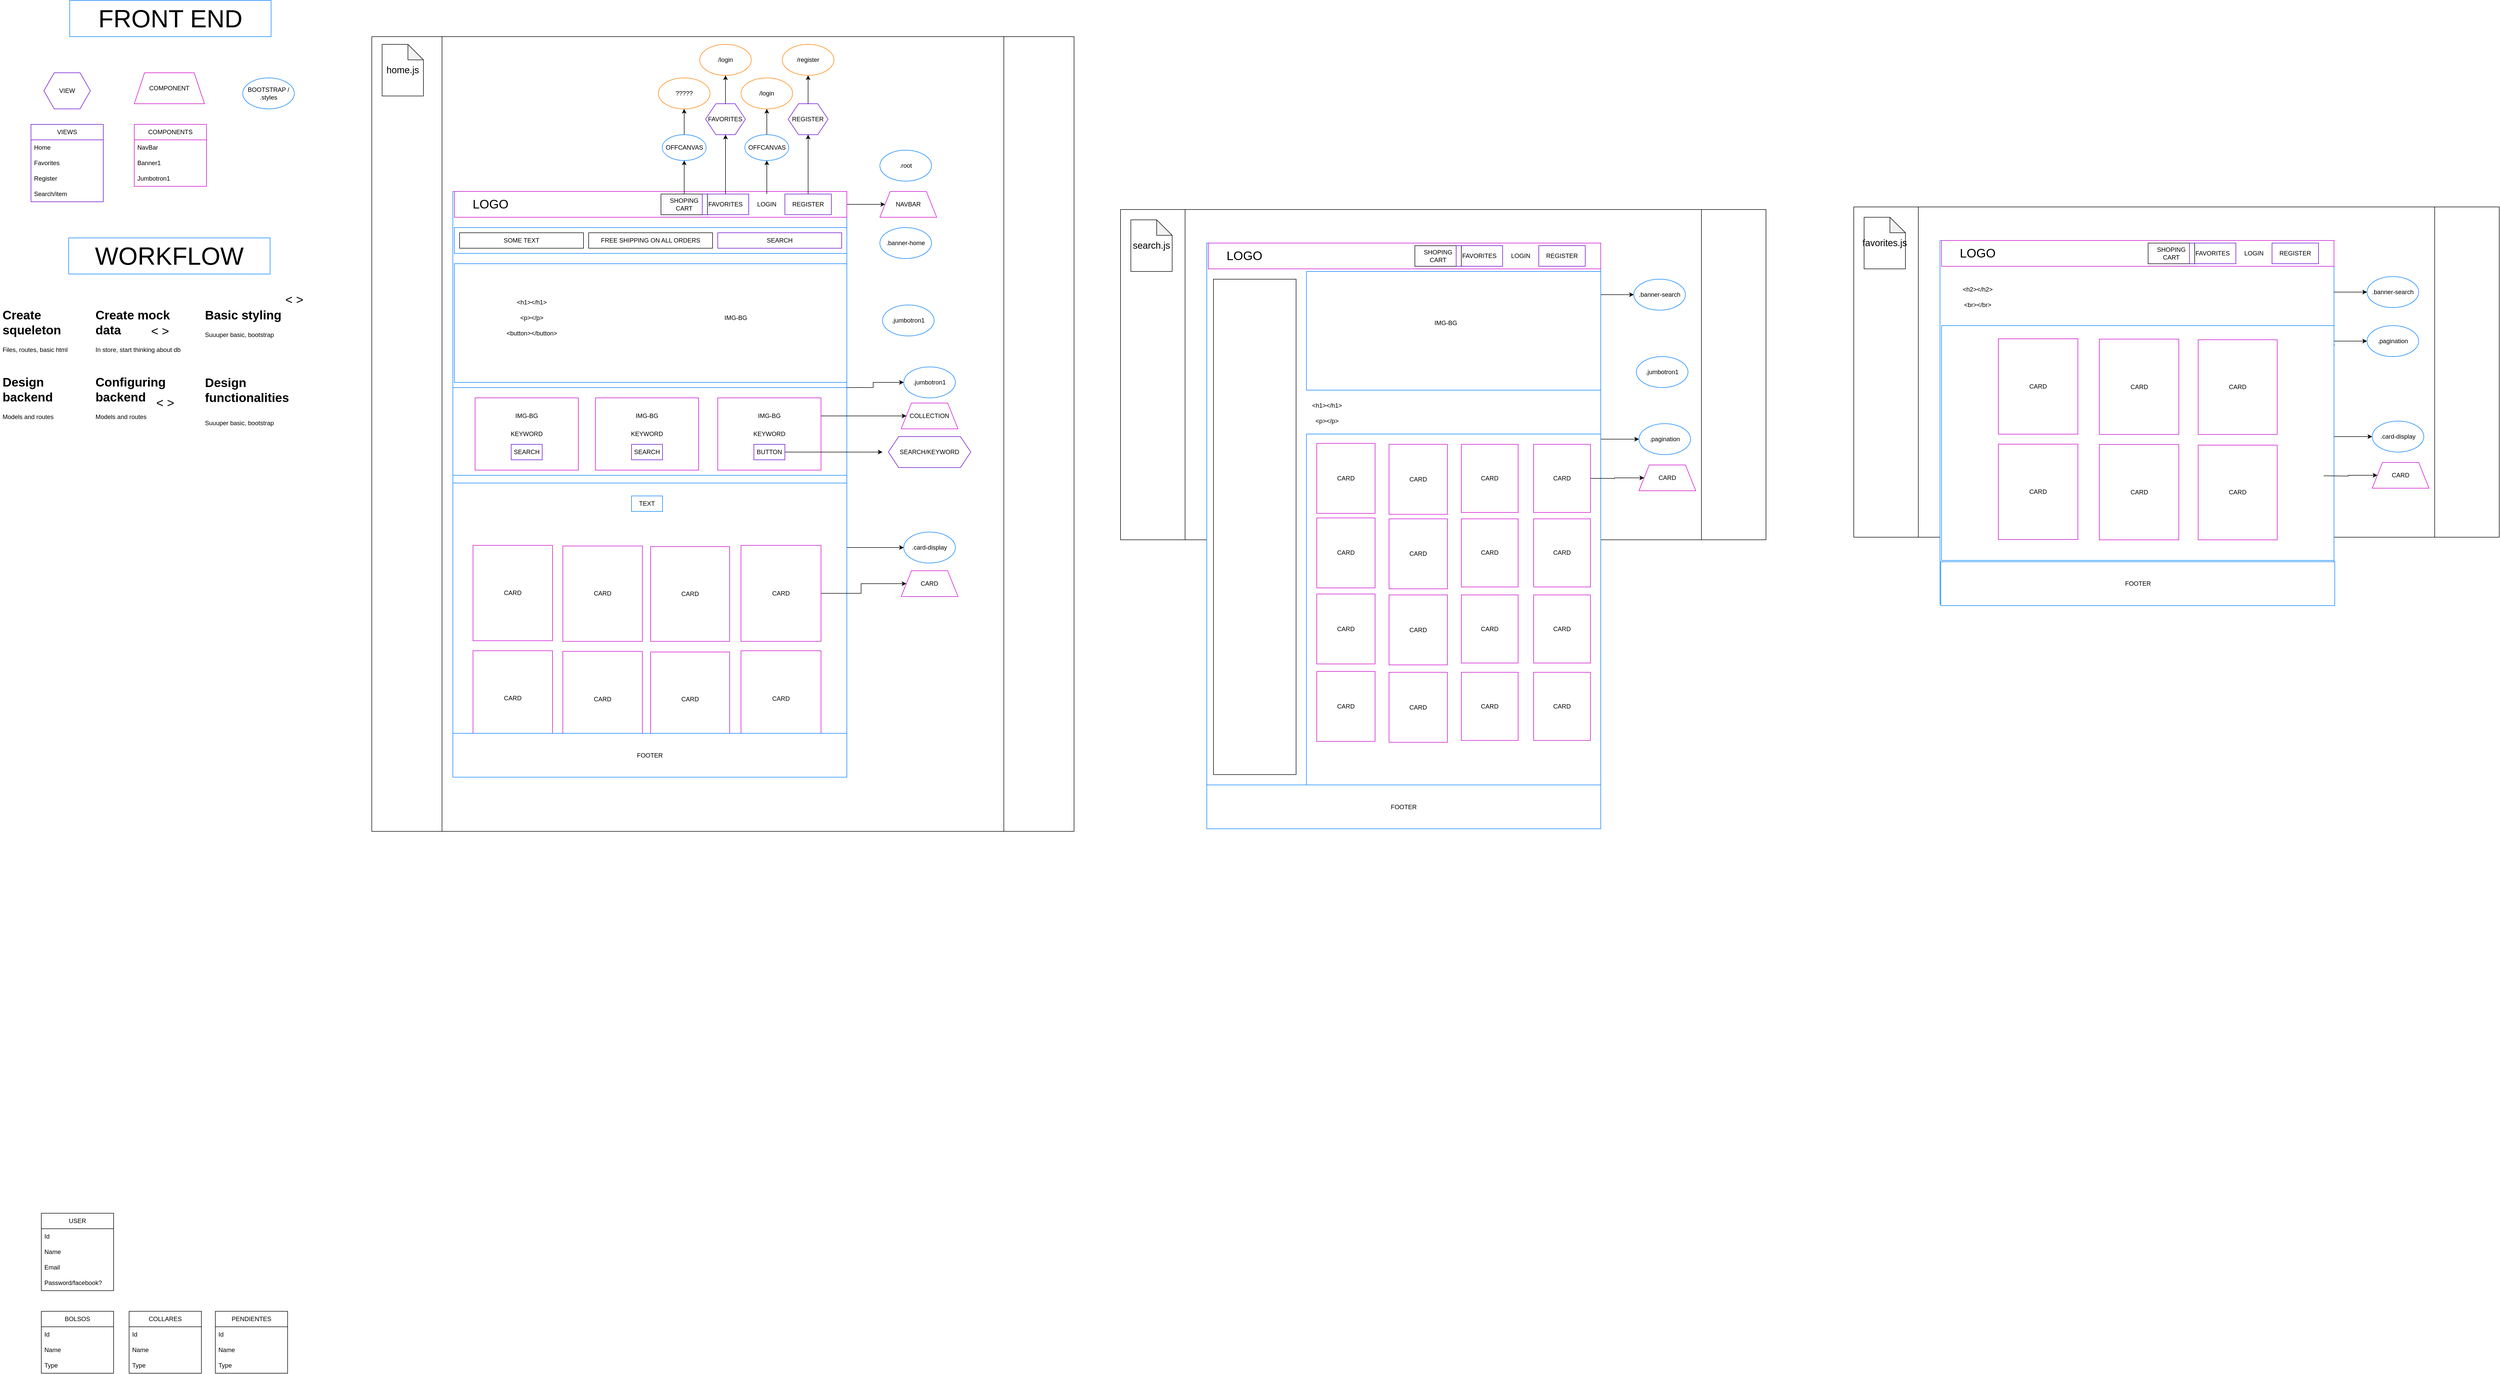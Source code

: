 <mxfile version="21.2.8" type="github">
  <diagram name="Page-1" id="-b-mgLnNyKhTVOmsAnaT">
    <mxGraphModel dx="3479" dy="2538" grid="1" gridSize="10" guides="1" tooltips="1" connect="1" arrows="1" fold="1" page="1" pageScale="1" pageWidth="826" pageHeight="1169" math="0" shadow="0">
      <root>
        <mxCell id="0" />
        <mxCell id="1" parent="0" />
        <mxCell id="RiAGdgWCF8noxPz8Tucr-8" value="HOME" style="shape=process;whiteSpace=wrap;html=1;backgroundOutline=1;" parent="1" vertex="1">
          <mxGeometry x="-50" y="-1050" width="1360" height="1540" as="geometry" />
        </mxCell>
        <mxCell id="RiAGdgWCF8noxPz8Tucr-179" value="" style="rounded=0;whiteSpace=wrap;html=1;strokeColor=#007FFF;" parent="1" vertex="1">
          <mxGeometry x="107" y="-750" width="763" height="1130" as="geometry" />
        </mxCell>
        <mxCell id="RiAGdgWCF8noxPz8Tucr-174" style="edgeStyle=orthogonalEdgeStyle;rounded=0;orthogonalLoop=1;jettySize=auto;html=1;entryX=0;entryY=0.5;entryDx=0;entryDy=0;" parent="1" source="RiAGdgWCF8noxPz8Tucr-168" target="RiAGdgWCF8noxPz8Tucr-169" edge="1">
          <mxGeometry relative="1" as="geometry">
            <Array as="points">
              <mxPoint x="921" y="-370" />
              <mxPoint x="921" y="-380" />
            </Array>
          </mxGeometry>
        </mxCell>
        <mxCell id="RiAGdgWCF8noxPz8Tucr-168" value="" style="rounded=0;whiteSpace=wrap;html=1;strokeColor=#007FFF;" parent="1" vertex="1">
          <mxGeometry x="107" y="-370" width="763" height="170" as="geometry" />
        </mxCell>
        <mxCell id="RiAGdgWCF8noxPz8Tucr-183" style="edgeStyle=orthogonalEdgeStyle;rounded=0;orthogonalLoop=1;jettySize=auto;html=1;entryX=0;entryY=0.5;entryDx=0;entryDy=0;" parent="1" source="RiAGdgWCF8noxPz8Tucr-100" target="RiAGdgWCF8noxPz8Tucr-175" edge="1">
          <mxGeometry relative="1" as="geometry">
            <Array as="points">
              <mxPoint x="900" y="-60" />
              <mxPoint x="900" y="-60" />
            </Array>
          </mxGeometry>
        </mxCell>
        <mxCell id="RiAGdgWCF8noxPz8Tucr-100" value="" style="rounded=0;whiteSpace=wrap;html=1;strokeColor=#007FFF;" parent="1" vertex="1">
          <mxGeometry x="107" y="-185" width="763" height="485" as="geometry" />
        </mxCell>
        <mxCell id="RiAGdgWCF8noxPz8Tucr-9" value="BOLSOS" style="swimlane;fontStyle=0;childLayout=stackLayout;horizontal=1;startSize=30;horizontalStack=0;resizeParent=1;resizeParentMax=0;resizeLast=0;collapsible=1;marginBottom=0;whiteSpace=wrap;html=1;" parent="1" vertex="1">
          <mxGeometry x="-690" y="1420" width="140" height="120" as="geometry" />
        </mxCell>
        <mxCell id="RiAGdgWCF8noxPz8Tucr-10" value="Id" style="text;strokeColor=none;fillColor=none;align=left;verticalAlign=middle;spacingLeft=4;spacingRight=4;overflow=hidden;points=[[0,0.5],[1,0.5]];portConstraint=eastwest;rotatable=0;whiteSpace=wrap;html=1;" parent="RiAGdgWCF8noxPz8Tucr-9" vertex="1">
          <mxGeometry y="30" width="140" height="30" as="geometry" />
        </mxCell>
        <mxCell id="RiAGdgWCF8noxPz8Tucr-11" value="Name" style="text;strokeColor=none;fillColor=none;align=left;verticalAlign=middle;spacingLeft=4;spacingRight=4;overflow=hidden;points=[[0,0.5],[1,0.5]];portConstraint=eastwest;rotatable=0;whiteSpace=wrap;html=1;" parent="RiAGdgWCF8noxPz8Tucr-9" vertex="1">
          <mxGeometry y="60" width="140" height="30" as="geometry" />
        </mxCell>
        <mxCell id="RiAGdgWCF8noxPz8Tucr-12" value="Type" style="text;strokeColor=none;fillColor=none;align=left;verticalAlign=middle;spacingLeft=4;spacingRight=4;overflow=hidden;points=[[0,0.5],[1,0.5]];portConstraint=eastwest;rotatable=0;whiteSpace=wrap;html=1;" parent="RiAGdgWCF8noxPz8Tucr-9" vertex="1">
          <mxGeometry y="90" width="140" height="30" as="geometry" />
        </mxCell>
        <mxCell id="RiAGdgWCF8noxPz8Tucr-13" value="COLLARES" style="swimlane;fontStyle=0;childLayout=stackLayout;horizontal=1;startSize=30;horizontalStack=0;resizeParent=1;resizeParentMax=0;resizeLast=0;collapsible=1;marginBottom=0;whiteSpace=wrap;html=1;" parent="1" vertex="1">
          <mxGeometry x="-520" y="1420" width="140" height="120" as="geometry" />
        </mxCell>
        <mxCell id="RiAGdgWCF8noxPz8Tucr-14" value="Id" style="text;strokeColor=none;fillColor=none;align=left;verticalAlign=middle;spacingLeft=4;spacingRight=4;overflow=hidden;points=[[0,0.5],[1,0.5]];portConstraint=eastwest;rotatable=0;whiteSpace=wrap;html=1;" parent="RiAGdgWCF8noxPz8Tucr-13" vertex="1">
          <mxGeometry y="30" width="140" height="30" as="geometry" />
        </mxCell>
        <mxCell id="RiAGdgWCF8noxPz8Tucr-15" value="Name" style="text;strokeColor=none;fillColor=none;align=left;verticalAlign=middle;spacingLeft=4;spacingRight=4;overflow=hidden;points=[[0,0.5],[1,0.5]];portConstraint=eastwest;rotatable=0;whiteSpace=wrap;html=1;" parent="RiAGdgWCF8noxPz8Tucr-13" vertex="1">
          <mxGeometry y="60" width="140" height="30" as="geometry" />
        </mxCell>
        <mxCell id="RiAGdgWCF8noxPz8Tucr-16" value="Type" style="text;strokeColor=none;fillColor=none;align=left;verticalAlign=middle;spacingLeft=4;spacingRight=4;overflow=hidden;points=[[0,0.5],[1,0.5]];portConstraint=eastwest;rotatable=0;whiteSpace=wrap;html=1;" parent="RiAGdgWCF8noxPz8Tucr-13" vertex="1">
          <mxGeometry y="90" width="140" height="30" as="geometry" />
        </mxCell>
        <mxCell id="RiAGdgWCF8noxPz8Tucr-17" value="PENDIENTES" style="swimlane;fontStyle=0;childLayout=stackLayout;horizontal=1;startSize=30;horizontalStack=0;resizeParent=1;resizeParentMax=0;resizeLast=0;collapsible=1;marginBottom=0;whiteSpace=wrap;html=1;" parent="1" vertex="1">
          <mxGeometry x="-353" y="1420" width="140" height="120" as="geometry" />
        </mxCell>
        <mxCell id="RiAGdgWCF8noxPz8Tucr-18" value="Id" style="text;strokeColor=none;fillColor=none;align=left;verticalAlign=middle;spacingLeft=4;spacingRight=4;overflow=hidden;points=[[0,0.5],[1,0.5]];portConstraint=eastwest;rotatable=0;whiteSpace=wrap;html=1;" parent="RiAGdgWCF8noxPz8Tucr-17" vertex="1">
          <mxGeometry y="30" width="140" height="30" as="geometry" />
        </mxCell>
        <mxCell id="RiAGdgWCF8noxPz8Tucr-19" value="Name" style="text;strokeColor=none;fillColor=none;align=left;verticalAlign=middle;spacingLeft=4;spacingRight=4;overflow=hidden;points=[[0,0.5],[1,0.5]];portConstraint=eastwest;rotatable=0;whiteSpace=wrap;html=1;" parent="RiAGdgWCF8noxPz8Tucr-17" vertex="1">
          <mxGeometry y="60" width="140" height="30" as="geometry" />
        </mxCell>
        <mxCell id="RiAGdgWCF8noxPz8Tucr-20" value="Type" style="text;strokeColor=none;fillColor=none;align=left;verticalAlign=middle;spacingLeft=4;spacingRight=4;overflow=hidden;points=[[0,0.5],[1,0.5]];portConstraint=eastwest;rotatable=0;whiteSpace=wrap;html=1;" parent="RiAGdgWCF8noxPz8Tucr-17" vertex="1">
          <mxGeometry y="90" width="140" height="30" as="geometry" />
        </mxCell>
        <mxCell id="RiAGdgWCF8noxPz8Tucr-21" value="USER" style="swimlane;fontStyle=0;childLayout=stackLayout;horizontal=1;startSize=30;horizontalStack=0;resizeParent=1;resizeParentMax=0;resizeLast=0;collapsible=1;marginBottom=0;whiteSpace=wrap;html=1;" parent="1" vertex="1">
          <mxGeometry x="-690" y="1230" width="140" height="150" as="geometry" />
        </mxCell>
        <mxCell id="RiAGdgWCF8noxPz8Tucr-22" value="Id" style="text;strokeColor=none;fillColor=none;align=left;verticalAlign=middle;spacingLeft=4;spacingRight=4;overflow=hidden;points=[[0,0.5],[1,0.5]];portConstraint=eastwest;rotatable=0;whiteSpace=wrap;html=1;" parent="RiAGdgWCF8noxPz8Tucr-21" vertex="1">
          <mxGeometry y="30" width="140" height="30" as="geometry" />
        </mxCell>
        <mxCell id="RiAGdgWCF8noxPz8Tucr-23" value="Name" style="text;strokeColor=none;fillColor=none;align=left;verticalAlign=middle;spacingLeft=4;spacingRight=4;overflow=hidden;points=[[0,0.5],[1,0.5]];portConstraint=eastwest;rotatable=0;whiteSpace=wrap;html=1;" parent="RiAGdgWCF8noxPz8Tucr-21" vertex="1">
          <mxGeometry y="60" width="140" height="30" as="geometry" />
        </mxCell>
        <mxCell id="RiAGdgWCF8noxPz8Tucr-24" value="Email" style="text;strokeColor=none;fillColor=none;align=left;verticalAlign=middle;spacingLeft=4;spacingRight=4;overflow=hidden;points=[[0,0.5],[1,0.5]];portConstraint=eastwest;rotatable=0;whiteSpace=wrap;html=1;" parent="RiAGdgWCF8noxPz8Tucr-21" vertex="1">
          <mxGeometry y="90" width="140" height="30" as="geometry" />
        </mxCell>
        <mxCell id="RiAGdgWCF8noxPz8Tucr-25" value="Password/facebook?" style="text;strokeColor=none;fillColor=none;align=left;verticalAlign=middle;spacingLeft=4;spacingRight=4;overflow=hidden;points=[[0,0.5],[1,0.5]];portConstraint=eastwest;rotatable=0;whiteSpace=wrap;html=1;" parent="RiAGdgWCF8noxPz8Tucr-21" vertex="1">
          <mxGeometry y="120" width="140" height="30" as="geometry" />
        </mxCell>
        <mxCell id="RiAGdgWCF8noxPz8Tucr-38" value="CARD" style="rounded=0;whiteSpace=wrap;html=1;strokeColor=#CC00CC;" parent="1" vertex="1">
          <mxGeometry x="320" y="-63" width="154" height="184.8" as="geometry" />
        </mxCell>
        <mxCell id="RiAGdgWCF8noxPz8Tucr-144" style="edgeStyle=orthogonalEdgeStyle;rounded=0;orthogonalLoop=1;jettySize=auto;html=1;entryX=0;entryY=0.5;entryDx=0;entryDy=0;" parent="1" source="RiAGdgWCF8noxPz8Tucr-43" target="RiAGdgWCF8noxPz8Tucr-127" edge="1">
          <mxGeometry relative="1" as="geometry" />
        </mxCell>
        <mxCell id="RiAGdgWCF8noxPz8Tucr-43" value="" style="rounded=0;whiteSpace=wrap;html=1;strokeColor=#CC00CC;" parent="1" vertex="1">
          <mxGeometry x="110" y="-750" width="760" height="50" as="geometry" />
        </mxCell>
        <mxCell id="RiAGdgWCF8noxPz8Tucr-44" value="&lt;font style=&quot;font-size: 24px;&quot;&gt;LOGO&lt;/font&gt;" style="text;html=1;strokeColor=none;fillColor=none;align=center;verticalAlign=middle;whiteSpace=wrap;rounded=0;" parent="1" vertex="1">
          <mxGeometry x="120" y="-750" width="120" height="50" as="geometry" />
        </mxCell>
        <mxCell id="RiAGdgWCF8noxPz8Tucr-53" style="edgeStyle=orthogonalEdgeStyle;rounded=0;orthogonalLoop=1;jettySize=auto;html=1;entryX=0.5;entryY=1;entryDx=0;entryDy=0;" parent="1" source="RiAGdgWCF8noxPz8Tucr-45" target="RiAGdgWCF8noxPz8Tucr-56" edge="1">
          <mxGeometry relative="1" as="geometry">
            <mxPoint x="555" y="-660" as="targetPoint" />
          </mxGeometry>
        </mxCell>
        <mxCell id="RiAGdgWCF8noxPz8Tucr-45" value="SHOPING CART" style="text;html=1;strokeColor=#19011D;fillColor=none;align=center;verticalAlign=middle;whiteSpace=wrap;rounded=0;shadow=1;" parent="1" vertex="1">
          <mxGeometry x="510" y="-745" width="90" height="40" as="geometry" />
        </mxCell>
        <mxCell id="RiAGdgWCF8noxPz8Tucr-165" style="edgeStyle=orthogonalEdgeStyle;rounded=0;orthogonalLoop=1;jettySize=auto;html=1;entryX=0.5;entryY=1;entryDx=0;entryDy=0;" parent="1" source="RiAGdgWCF8noxPz8Tucr-46" target="RiAGdgWCF8noxPz8Tucr-164" edge="1">
          <mxGeometry relative="1" as="geometry" />
        </mxCell>
        <mxCell id="RiAGdgWCF8noxPz8Tucr-46" value="FAVORITES" style="text;html=1;strokeColor=#6600CC;fillColor=none;align=center;verticalAlign=middle;whiteSpace=wrap;rounded=0;" parent="1" vertex="1">
          <mxGeometry x="590" y="-745" width="90" height="40" as="geometry" />
        </mxCell>
        <mxCell id="RiAGdgWCF8noxPz8Tucr-104" style="edgeStyle=orthogonalEdgeStyle;rounded=0;orthogonalLoop=1;jettySize=auto;html=1;entryX=0.5;entryY=1;entryDx=0;entryDy=0;" parent="1" source="RiAGdgWCF8noxPz8Tucr-47" target="RiAGdgWCF8noxPz8Tucr-74" edge="1">
          <mxGeometry relative="1" as="geometry" />
        </mxCell>
        <mxCell id="RiAGdgWCF8noxPz8Tucr-47" value="LOGIN" style="text;html=1;strokeColor=none;fillColor=none;align=center;verticalAlign=middle;whiteSpace=wrap;rounded=0;" parent="1" vertex="1">
          <mxGeometry x="670" y="-745" width="90" height="40" as="geometry" />
        </mxCell>
        <mxCell id="RiAGdgWCF8noxPz8Tucr-105" style="edgeStyle=orthogonalEdgeStyle;rounded=0;orthogonalLoop=1;jettySize=auto;html=1;entryX=0.5;entryY=1;entryDx=0;entryDy=0;" parent="1" source="RiAGdgWCF8noxPz8Tucr-48" edge="1">
          <mxGeometry relative="1" as="geometry">
            <mxPoint x="795" y="-860" as="targetPoint" />
          </mxGeometry>
        </mxCell>
        <mxCell id="RiAGdgWCF8noxPz8Tucr-48" value="REGISTER" style="text;html=1;strokeColor=#6600CC;fillColor=none;align=center;verticalAlign=middle;whiteSpace=wrap;rounded=0;" parent="1" vertex="1">
          <mxGeometry x="750" y="-745" width="90" height="40" as="geometry" />
        </mxCell>
        <mxCell id="RiAGdgWCF8noxPz8Tucr-49" value="" style="rounded=0;whiteSpace=wrap;html=1;strokeColor=#007FFF;" parent="1" vertex="1">
          <mxGeometry x="110" y="-680" width="760" height="50" as="geometry" />
        </mxCell>
        <mxCell id="RiAGdgWCF8noxPz8Tucr-50" value="SOME TEXT" style="rounded=0;whiteSpace=wrap;html=1;" parent="1" vertex="1">
          <mxGeometry x="120" y="-670" width="240" height="30" as="geometry" />
        </mxCell>
        <mxCell id="RiAGdgWCF8noxPz8Tucr-51" value="FREE SHIPPING ON ALL ORDERS" style="rounded=0;whiteSpace=wrap;html=1;" parent="1" vertex="1">
          <mxGeometry x="370" y="-670" width="240" height="30" as="geometry" />
        </mxCell>
        <mxCell id="RiAGdgWCF8noxPz8Tucr-52" value="SEARCH" style="rounded=0;whiteSpace=wrap;html=1;strokeColor=#6600CC;" parent="1" vertex="1">
          <mxGeometry x="620" y="-670" width="240" height="30" as="geometry" />
        </mxCell>
        <mxCell id="RiAGdgWCF8noxPz8Tucr-153" style="edgeStyle=orthogonalEdgeStyle;rounded=0;orthogonalLoop=1;jettySize=auto;html=1;entryX=0.5;entryY=1;entryDx=0;entryDy=0;" parent="1" source="RiAGdgWCF8noxPz8Tucr-56" target="RiAGdgWCF8noxPz8Tucr-152" edge="1">
          <mxGeometry relative="1" as="geometry" />
        </mxCell>
        <mxCell id="RiAGdgWCF8noxPz8Tucr-56" value="OFFCANVAS" style="ellipse;whiteSpace=wrap;html=1;strokeColor=#007FFF;" parent="1" vertex="1">
          <mxGeometry x="512.5" y="-860" width="85" height="50" as="geometry" />
        </mxCell>
        <mxCell id="RiAGdgWCF8noxPz8Tucr-60" value="&lt;font style=&quot;font-size: 48px;&quot;&gt;FRONT END&lt;/font&gt;" style="text;html=1;strokeColor=#007FFF;fillColor=none;align=center;verticalAlign=middle;whiteSpace=wrap;rounded=0;" parent="1" vertex="1">
          <mxGeometry x="-635" y="-1120" width="390" height="70" as="geometry" />
        </mxCell>
        <mxCell id="RiAGdgWCF8noxPz8Tucr-63" value="VIEWS" style="swimlane;fontStyle=0;childLayout=stackLayout;horizontal=1;startSize=30;horizontalStack=0;resizeParent=1;resizeParentMax=0;resizeLast=0;collapsible=1;marginBottom=0;whiteSpace=wrap;html=1;strokeColor=#6600CC;" parent="1" vertex="1">
          <mxGeometry x="-710" y="-880" width="140" height="150" as="geometry" />
        </mxCell>
        <mxCell id="RiAGdgWCF8noxPz8Tucr-64" value="Home" style="text;strokeColor=none;fillColor=none;align=left;verticalAlign=middle;spacingLeft=4;spacingRight=4;overflow=hidden;points=[[0,0.5],[1,0.5]];portConstraint=eastwest;rotatable=0;whiteSpace=wrap;html=1;" parent="RiAGdgWCF8noxPz8Tucr-63" vertex="1">
          <mxGeometry y="30" width="140" height="30" as="geometry" />
        </mxCell>
        <mxCell id="RiAGdgWCF8noxPz8Tucr-65" value="Favorites" style="text;strokeColor=none;fillColor=none;align=left;verticalAlign=middle;spacingLeft=4;spacingRight=4;overflow=hidden;points=[[0,0.5],[1,0.5]];portConstraint=eastwest;rotatable=0;whiteSpace=wrap;html=1;" parent="RiAGdgWCF8noxPz8Tucr-63" vertex="1">
          <mxGeometry y="60" width="140" height="30" as="geometry" />
        </mxCell>
        <mxCell id="RiAGdgWCF8noxPz8Tucr-93" value="Register" style="text;strokeColor=none;fillColor=none;align=left;verticalAlign=middle;spacingLeft=4;spacingRight=4;overflow=hidden;points=[[0,0.5],[1,0.5]];portConstraint=eastwest;rotatable=0;whiteSpace=wrap;html=1;" parent="RiAGdgWCF8noxPz8Tucr-63" vertex="1">
          <mxGeometry y="90" width="140" height="30" as="geometry" />
        </mxCell>
        <mxCell id="RiAGdgWCF8noxPz8Tucr-66" value="Search/item" style="text;strokeColor=none;fillColor=none;align=left;verticalAlign=middle;spacingLeft=4;spacingRight=4;overflow=hidden;points=[[0,0.5],[1,0.5]];portConstraint=eastwest;rotatable=0;whiteSpace=wrap;html=1;" parent="RiAGdgWCF8noxPz8Tucr-63" vertex="1">
          <mxGeometry y="120" width="140" height="30" as="geometry" />
        </mxCell>
        <mxCell id="RiAGdgWCF8noxPz8Tucr-67" value="COMPONENTS" style="swimlane;fontStyle=0;childLayout=stackLayout;horizontal=1;startSize=30;horizontalStack=0;resizeParent=1;resizeParentMax=0;resizeLast=0;collapsible=1;marginBottom=0;whiteSpace=wrap;html=1;strokeColor=#CC00CC;" parent="1" vertex="1">
          <mxGeometry x="-510" y="-880" width="140" height="120" as="geometry" />
        </mxCell>
        <mxCell id="RiAGdgWCF8noxPz8Tucr-68" value="NavBar" style="text;strokeColor=none;fillColor=none;align=left;verticalAlign=middle;spacingLeft=4;spacingRight=4;overflow=hidden;points=[[0,0.5],[1,0.5]];portConstraint=eastwest;rotatable=0;whiteSpace=wrap;html=1;" parent="RiAGdgWCF8noxPz8Tucr-67" vertex="1">
          <mxGeometry y="30" width="140" height="30" as="geometry" />
        </mxCell>
        <mxCell id="RiAGdgWCF8noxPz8Tucr-69" value="Banner1" style="text;strokeColor=none;fillColor=none;align=left;verticalAlign=middle;spacingLeft=4;spacingRight=4;overflow=hidden;points=[[0,0.5],[1,0.5]];portConstraint=eastwest;rotatable=0;whiteSpace=wrap;html=1;" parent="RiAGdgWCF8noxPz8Tucr-67" vertex="1">
          <mxGeometry y="60" width="140" height="30" as="geometry" />
        </mxCell>
        <mxCell id="RiAGdgWCF8noxPz8Tucr-70" value="Jumbotron1" style="text;strokeColor=none;fillColor=none;align=left;verticalAlign=middle;spacingLeft=4;spacingRight=4;overflow=hidden;points=[[0,0.5],[1,0.5]];portConstraint=eastwest;rotatable=0;whiteSpace=wrap;html=1;" parent="RiAGdgWCF8noxPz8Tucr-67" vertex="1">
          <mxGeometry y="90" width="140" height="30" as="geometry" />
        </mxCell>
        <mxCell id="RiAGdgWCF8noxPz8Tucr-80" style="edgeStyle=orthogonalEdgeStyle;rounded=0;orthogonalLoop=1;jettySize=auto;html=1;entryX=0.5;entryY=1;entryDx=0;entryDy=0;" parent="1" source="RiAGdgWCF8noxPz8Tucr-74" target="RiAGdgWCF8noxPz8Tucr-77" edge="1">
          <mxGeometry relative="1" as="geometry" />
        </mxCell>
        <mxCell id="RiAGdgWCF8noxPz8Tucr-74" value="OFFCANVAS" style="ellipse;whiteSpace=wrap;html=1;strokeColor=#007FFF;" parent="1" vertex="1">
          <mxGeometry x="672.5" y="-860" width="85" height="50" as="geometry" />
        </mxCell>
        <mxCell id="RiAGdgWCF8noxPz8Tucr-77" value="/login" style="ellipse;whiteSpace=wrap;html=1;strokeColor=#FF8000;" parent="1" vertex="1">
          <mxGeometry x="665" y="-970" width="100" height="60" as="geometry" />
        </mxCell>
        <mxCell id="RiAGdgWCF8noxPz8Tucr-78" value="/register" style="ellipse;whiteSpace=wrap;html=1;strokeColor=#FF8000;" parent="1" vertex="1">
          <mxGeometry x="745" y="-1035" width="100" height="60" as="geometry" />
        </mxCell>
        <mxCell id="RiAGdgWCF8noxPz8Tucr-108" value="" style="rounded=0;whiteSpace=wrap;html=1;strokeColor=#007FFF;" parent="1" vertex="1">
          <mxGeometry x="110" y="-610" width="760" height="230" as="geometry" />
        </mxCell>
        <mxCell id="RiAGdgWCF8noxPz8Tucr-110" value="IMG-BG" style="text;html=1;strokeColor=none;fillColor=none;align=center;verticalAlign=middle;whiteSpace=wrap;rounded=0;" parent="1" vertex="1">
          <mxGeometry x="625" y="-520" width="60" height="30" as="geometry" />
        </mxCell>
        <mxCell id="RiAGdgWCF8noxPz8Tucr-111" value="&amp;lt;h1&amp;gt;&amp;lt;/h1&amp;gt;" style="text;html=1;strokeColor=none;fillColor=none;align=center;verticalAlign=middle;whiteSpace=wrap;rounded=0;" parent="1" vertex="1">
          <mxGeometry x="220" y="-550" width="80" height="30" as="geometry" />
        </mxCell>
        <mxCell id="RiAGdgWCF8noxPz8Tucr-112" value="&amp;lt;p&amp;gt;&amp;lt;/p&amp;gt;" style="text;html=1;strokeColor=none;fillColor=none;align=center;verticalAlign=middle;whiteSpace=wrap;rounded=0;" parent="1" vertex="1">
          <mxGeometry x="220" y="-520" width="80" height="30" as="geometry" />
        </mxCell>
        <mxCell id="RiAGdgWCF8noxPz8Tucr-113" value="&amp;lt;button&amp;gt;&amp;lt;/button&amp;gt;" style="text;html=1;strokeColor=none;fillColor=none;align=center;verticalAlign=middle;whiteSpace=wrap;rounded=0;" parent="1" vertex="1">
          <mxGeometry x="200" y="-490" width="120" height="30" as="geometry" />
        </mxCell>
        <mxCell id="RiAGdgWCF8noxPz8Tucr-142" style="edgeStyle=orthogonalEdgeStyle;rounded=0;orthogonalLoop=1;jettySize=auto;html=1;exitX=1;exitY=0.25;exitDx=0;exitDy=0;entryX=0;entryY=0.5;entryDx=0;entryDy=0;" parent="1" source="RiAGdgWCF8noxPz8Tucr-114" target="RiAGdgWCF8noxPz8Tucr-141" edge="1">
          <mxGeometry relative="1" as="geometry" />
        </mxCell>
        <mxCell id="RiAGdgWCF8noxPz8Tucr-114" value="KEYWORD" style="rounded=0;whiteSpace=wrap;html=1;strokeColor=#CC00CC;" parent="1" vertex="1">
          <mxGeometry x="620" y="-350" width="200" height="140" as="geometry" />
        </mxCell>
        <mxCell id="RiAGdgWCF8noxPz8Tucr-115" value="IMG-BG" style="text;html=1;strokeColor=none;fillColor=none;align=center;verticalAlign=middle;whiteSpace=wrap;rounded=0;" parent="1" vertex="1">
          <mxGeometry x="690" y="-330" width="60" height="30" as="geometry" />
        </mxCell>
        <mxCell id="RiAGdgWCF8noxPz8Tucr-124" value="TEXT" style="text;html=1;strokeColor=#007FFF;fillColor=none;align=center;verticalAlign=middle;whiteSpace=wrap;rounded=0;" parent="1" vertex="1">
          <mxGeometry x="453" y="-160" width="60" height="30" as="geometry" />
        </mxCell>
        <mxCell id="RiAGdgWCF8noxPz8Tucr-125" value="&lt;font style=&quot;font-size: 48px;&quot;&gt;WORKFLOW&lt;/font&gt;" style="text;html=1;strokeColor=#007FFF;fillColor=none;align=center;verticalAlign=middle;whiteSpace=wrap;rounded=0;" parent="1" vertex="1">
          <mxGeometry x="-637" y="-660" width="390" height="70" as="geometry" />
        </mxCell>
        <mxCell id="RiAGdgWCF8noxPz8Tucr-127" value="NAVBAR" style="shape=trapezoid;perimeter=trapezoidPerimeter;whiteSpace=wrap;html=1;fixedSize=1;strokeColor=#CC00CC;" parent="1" vertex="1">
          <mxGeometry x="934" y="-750" width="110" height="50" as="geometry" />
        </mxCell>
        <mxCell id="RiAGdgWCF8noxPz8Tucr-140" style="edgeStyle=orthogonalEdgeStyle;rounded=0;orthogonalLoop=1;jettySize=auto;html=1;entryX=0;entryY=0.5;entryDx=0;entryDy=0;" parent="1" source="RiAGdgWCF8noxPz8Tucr-130" edge="1">
          <mxGeometry relative="1" as="geometry">
            <mxPoint x="939" y="-245" as="targetPoint" />
          </mxGeometry>
        </mxCell>
        <mxCell id="RiAGdgWCF8noxPz8Tucr-130" value="BUTTON" style="text;html=1;strokeColor=#6600CC;fillColor=none;align=center;verticalAlign=middle;whiteSpace=wrap;rounded=0;" parent="1" vertex="1">
          <mxGeometry x="690" y="-260" width="60" height="30" as="geometry" />
        </mxCell>
        <mxCell id="RiAGdgWCF8noxPz8Tucr-134" value="KEYWORD" style="rounded=0;whiteSpace=wrap;html=1;strokeColor=#CC00CC;" parent="1" vertex="1">
          <mxGeometry x="383" y="-350" width="200" height="140" as="geometry" />
        </mxCell>
        <mxCell id="RiAGdgWCF8noxPz8Tucr-135" value="IMG-BG" style="text;html=1;strokeColor=none;fillColor=none;align=center;verticalAlign=middle;whiteSpace=wrap;rounded=0;" parent="1" vertex="1">
          <mxGeometry x="453" y="-330" width="60" height="30" as="geometry" />
        </mxCell>
        <mxCell id="RiAGdgWCF8noxPz8Tucr-136" value="SEARCH" style="text;html=1;strokeColor=#6600CC;fillColor=none;align=center;verticalAlign=middle;whiteSpace=wrap;rounded=0;" parent="1" vertex="1">
          <mxGeometry x="453" y="-260" width="60" height="30" as="geometry" />
        </mxCell>
        <mxCell id="RiAGdgWCF8noxPz8Tucr-137" value="KEYWORD" style="rounded=0;whiteSpace=wrap;html=1;strokeColor=#CC00CC;" parent="1" vertex="1">
          <mxGeometry x="150" y="-350" width="200" height="140" as="geometry" />
        </mxCell>
        <mxCell id="RiAGdgWCF8noxPz8Tucr-138" value="IMG-BG" style="text;html=1;strokeColor=none;fillColor=none;align=center;verticalAlign=middle;whiteSpace=wrap;rounded=0;" parent="1" vertex="1">
          <mxGeometry x="220" y="-330" width="60" height="30" as="geometry" />
        </mxCell>
        <mxCell id="RiAGdgWCF8noxPz8Tucr-139" value="SEARCH" style="text;html=1;strokeColor=#6600CC;fillColor=none;align=center;verticalAlign=middle;whiteSpace=wrap;rounded=0;" parent="1" vertex="1">
          <mxGeometry x="220" y="-260" width="60" height="30" as="geometry" />
        </mxCell>
        <mxCell id="RiAGdgWCF8noxPz8Tucr-141" value="COLLECTION" style="shape=trapezoid;perimeter=trapezoidPerimeter;whiteSpace=wrap;html=1;fixedSize=1;strokeColor=#CC00CC;" parent="1" vertex="1">
          <mxGeometry x="975.21" y="-340" width="110" height="50" as="geometry" />
        </mxCell>
        <mxCell id="RiAGdgWCF8noxPz8Tucr-145" value=".jumbotron1" style="ellipse;whiteSpace=wrap;html=1;strokeColor=#007FFF;" parent="1" vertex="1">
          <mxGeometry x="939" y="-530" width="100" height="60" as="geometry" />
        </mxCell>
        <mxCell id="RiAGdgWCF8noxPz8Tucr-146" value=".banner-home" style="ellipse;whiteSpace=wrap;html=1;strokeColor=#007FFF;" parent="1" vertex="1">
          <mxGeometry x="934" y="-680" width="100" height="60" as="geometry" />
        </mxCell>
        <mxCell id="RiAGdgWCF8noxPz8Tucr-152" value="?????" style="ellipse;whiteSpace=wrap;html=1;strokeColor=#FF8000;" parent="1" vertex="1">
          <mxGeometry x="505" y="-970" width="100" height="60" as="geometry" />
        </mxCell>
        <mxCell id="RiAGdgWCF8noxPz8Tucr-154" value="/login" style="ellipse;whiteSpace=wrap;html=1;strokeColor=#FF8000;" parent="1" vertex="1">
          <mxGeometry x="585" y="-1035" width="100" height="60" as="geometry" />
        </mxCell>
        <mxCell id="RiAGdgWCF8noxPz8Tucr-156" value="COMPONENT" style="shape=trapezoid;perimeter=trapezoidPerimeter;whiteSpace=wrap;html=1;fixedSize=1;strokeColor=#CC00CC;" parent="1" vertex="1">
          <mxGeometry x="-510" y="-980" width="136" height="60" as="geometry" />
        </mxCell>
        <mxCell id="RiAGdgWCF8noxPz8Tucr-158" value="BOOTSTRAP / .styles" style="ellipse;whiteSpace=wrap;html=1;strokeColor=#007FFF;" parent="1" vertex="1">
          <mxGeometry x="-300" y="-970" width="100" height="60" as="geometry" />
        </mxCell>
        <mxCell id="RiAGdgWCF8noxPz8Tucr-160" value="VIEW" style="shape=hexagon;perimeter=hexagonPerimeter2;whiteSpace=wrap;html=1;fixedSize=1;strokeColor=#6600CC;" parent="1" vertex="1">
          <mxGeometry x="-685" y="-980" width="90" height="70" as="geometry" />
        </mxCell>
        <mxCell id="RiAGdgWCF8noxPz8Tucr-166" style="edgeStyle=orthogonalEdgeStyle;rounded=0;orthogonalLoop=1;jettySize=auto;html=1;entryX=0.5;entryY=1;entryDx=0;entryDy=0;" parent="1" source="RiAGdgWCF8noxPz8Tucr-162" target="RiAGdgWCF8noxPz8Tucr-78" edge="1">
          <mxGeometry relative="1" as="geometry" />
        </mxCell>
        <mxCell id="RiAGdgWCF8noxPz8Tucr-162" value="REGISTER" style="shape=hexagon;perimeter=hexagonPerimeter2;whiteSpace=wrap;html=1;fixedSize=1;strokeColor=#6600CC;" parent="1" vertex="1">
          <mxGeometry x="756.43" y="-920" width="77.14" height="60" as="geometry" />
        </mxCell>
        <mxCell id="RiAGdgWCF8noxPz8Tucr-167" style="edgeStyle=orthogonalEdgeStyle;rounded=0;orthogonalLoop=1;jettySize=auto;html=1;entryX=0.5;entryY=1;entryDx=0;entryDy=0;" parent="1" source="RiAGdgWCF8noxPz8Tucr-164" target="RiAGdgWCF8noxPz8Tucr-154" edge="1">
          <mxGeometry relative="1" as="geometry" />
        </mxCell>
        <mxCell id="RiAGdgWCF8noxPz8Tucr-164" value="FAVORITES" style="shape=hexagon;perimeter=hexagonPerimeter2;whiteSpace=wrap;html=1;fixedSize=1;strokeColor=#6600CC;" parent="1" vertex="1">
          <mxGeometry x="596.43" y="-920" width="77.14" height="60" as="geometry" />
        </mxCell>
        <mxCell id="RiAGdgWCF8noxPz8Tucr-169" value=".jumbotron1" style="ellipse;whiteSpace=wrap;html=1;strokeColor=#007FFF;" parent="1" vertex="1">
          <mxGeometry x="980.21" y="-410" width="100" height="60" as="geometry" />
        </mxCell>
        <mxCell id="RiAGdgWCF8noxPz8Tucr-170" value="CARD" style="shape=trapezoid;perimeter=trapezoidPerimeter;whiteSpace=wrap;html=1;fixedSize=1;strokeColor=#CC00CC;" parent="1" vertex="1">
          <mxGeometry x="975.22" y="-15" width="110" height="50" as="geometry" />
        </mxCell>
        <mxCell id="RiAGdgWCF8noxPz8Tucr-171" value="CARD" style="rounded=0;whiteSpace=wrap;html=1;strokeColor=#CC00CC;" parent="1" vertex="1">
          <mxGeometry x="490" y="-61.8" width="153" height="183.6" as="geometry" />
        </mxCell>
        <mxCell id="RiAGdgWCF8noxPz8Tucr-182" style="edgeStyle=orthogonalEdgeStyle;rounded=0;orthogonalLoop=1;jettySize=auto;html=1;entryX=0;entryY=0.5;entryDx=0;entryDy=0;" parent="1" source="RiAGdgWCF8noxPz8Tucr-172" target="RiAGdgWCF8noxPz8Tucr-170" edge="1">
          <mxGeometry relative="1" as="geometry" />
        </mxCell>
        <mxCell id="RiAGdgWCF8noxPz8Tucr-172" value="CARD" style="rounded=0;whiteSpace=wrap;html=1;strokeColor=#CC00CC;" parent="1" vertex="1">
          <mxGeometry x="665" y="-64.2" width="155" height="186" as="geometry" />
        </mxCell>
        <mxCell id="RiAGdgWCF8noxPz8Tucr-173" value="SEARCH/KEYWORD" style="shape=hexagon;perimeter=hexagonPerimeter2;whiteSpace=wrap;html=1;fixedSize=1;strokeColor=#6600CC;" parent="1" vertex="1">
          <mxGeometry x="950.43" y="-275" width="159.57" height="60" as="geometry" />
        </mxCell>
        <mxCell id="RiAGdgWCF8noxPz8Tucr-175" value=".card-display" style="ellipse;whiteSpace=wrap;html=1;strokeColor=#007FFF;" parent="1" vertex="1">
          <mxGeometry x="980.21" y="-90" width="100" height="60" as="geometry" />
        </mxCell>
        <mxCell id="RiAGdgWCF8noxPz8Tucr-181" value=".root" style="ellipse;whiteSpace=wrap;html=1;strokeColor=#007FFF;" parent="1" vertex="1">
          <mxGeometry x="934" y="-830" width="100" height="60" as="geometry" />
        </mxCell>
        <mxCell id="RiAGdgWCF8noxPz8Tucr-185" value="HOME" style="shape=process;whiteSpace=wrap;html=1;backgroundOutline=1;" parent="1" vertex="1">
          <mxGeometry x="1400" y="-715" width="1250" height="640" as="geometry" />
        </mxCell>
        <mxCell id="RiAGdgWCF8noxPz8Tucr-186" value="" style="rounded=0;whiteSpace=wrap;html=1;strokeColor=#007FFF;" parent="1" vertex="1">
          <mxGeometry x="1567" y="-650" width="763" height="1130" as="geometry" />
        </mxCell>
        <mxCell id="RiAGdgWCF8noxPz8Tucr-189" style="edgeStyle=orthogonalEdgeStyle;rounded=0;orthogonalLoop=1;jettySize=auto;html=1;entryX=0;entryY=0.5;entryDx=0;entryDy=0;" parent="1" source="RiAGdgWCF8noxPz8Tucr-190" target="RiAGdgWCF8noxPz8Tucr-246" edge="1">
          <mxGeometry relative="1" as="geometry">
            <Array as="points">
              <mxPoint x="2380" y="-270" />
              <mxPoint x="2380" y="-270" />
            </Array>
          </mxGeometry>
        </mxCell>
        <mxCell id="RiAGdgWCF8noxPz8Tucr-190" value="" style="rounded=0;whiteSpace=wrap;html=1;strokeColor=#007FFF;" parent="1" vertex="1">
          <mxGeometry x="1760" y="-280" width="570" height="680" as="geometry" />
        </mxCell>
        <mxCell id="RiAGdgWCF8noxPz8Tucr-191" value="CARD" style="rounded=0;whiteSpace=wrap;html=1;strokeColor=#CC00CC;" parent="1" vertex="1">
          <mxGeometry x="1920" y="-260" width="113" height="135.6" as="geometry" />
        </mxCell>
        <mxCell id="RiAGdgWCF8noxPz8Tucr-193" value="" style="rounded=0;whiteSpace=wrap;html=1;strokeColor=#CC00CC;" parent="1" vertex="1">
          <mxGeometry x="1570" y="-650" width="760" height="50" as="geometry" />
        </mxCell>
        <mxCell id="RiAGdgWCF8noxPz8Tucr-194" value="&lt;font style=&quot;font-size: 24px;&quot;&gt;LOGO&lt;/font&gt;" style="text;html=1;strokeColor=none;fillColor=none;align=center;verticalAlign=middle;whiteSpace=wrap;rounded=0;" parent="1" vertex="1">
          <mxGeometry x="1580" y="-650" width="120" height="50" as="geometry" />
        </mxCell>
        <mxCell id="RiAGdgWCF8noxPz8Tucr-196" value="SHOPING CART" style="text;html=1;strokeColor=#19011D;fillColor=none;align=center;verticalAlign=middle;whiteSpace=wrap;rounded=0;shadow=1;" parent="1" vertex="1">
          <mxGeometry x="1970" y="-645" width="90" height="40" as="geometry" />
        </mxCell>
        <mxCell id="RiAGdgWCF8noxPz8Tucr-198" value="FAVORITES" style="text;html=1;strokeColor=#6600CC;fillColor=none;align=center;verticalAlign=middle;whiteSpace=wrap;rounded=0;" parent="1" vertex="1">
          <mxGeometry x="2050" y="-645" width="90" height="40" as="geometry" />
        </mxCell>
        <mxCell id="RiAGdgWCF8noxPz8Tucr-200" value="LOGIN" style="text;html=1;strokeColor=none;fillColor=none;align=center;verticalAlign=middle;whiteSpace=wrap;rounded=0;" parent="1" vertex="1">
          <mxGeometry x="2130" y="-645" width="90" height="40" as="geometry" />
        </mxCell>
        <mxCell id="RiAGdgWCF8noxPz8Tucr-202" value="REGISTER" style="text;html=1;strokeColor=#6600CC;fillColor=none;align=center;verticalAlign=middle;whiteSpace=wrap;rounded=0;" parent="1" vertex="1">
          <mxGeometry x="2210" y="-645" width="90" height="40" as="geometry" />
        </mxCell>
        <mxCell id="RiAGdgWCF8noxPz8Tucr-207" style="edgeStyle=orthogonalEdgeStyle;rounded=0;orthogonalLoop=1;jettySize=auto;html=1;entryX=0.5;entryY=1;entryDx=0;entryDy=0;" parent="1" source="RiAGdgWCF8noxPz8Tucr-208" edge="1">
          <mxGeometry relative="1" as="geometry">
            <mxPoint x="1945" y="-150" as="targetPoint" />
          </mxGeometry>
        </mxCell>
        <mxCell id="RiAGdgWCF8noxPz8Tucr-209" style="edgeStyle=orthogonalEdgeStyle;rounded=0;orthogonalLoop=1;jettySize=auto;html=1;entryX=0.5;entryY=1;entryDx=0;entryDy=0;" parent="1" source="RiAGdgWCF8noxPz8Tucr-210" edge="1">
          <mxGeometry relative="1" as="geometry">
            <mxPoint x="2105" y="-150" as="targetPoint" />
          </mxGeometry>
        </mxCell>
        <mxCell id="3rY_Ns122jnfuLzVrZuX-20" style="edgeStyle=orthogonalEdgeStyle;rounded=0;orthogonalLoop=1;jettySize=auto;html=1;entryX=0;entryY=0.5;entryDx=0;entryDy=0;" edge="1" parent="1" source="RiAGdgWCF8noxPz8Tucr-213" target="RiAGdgWCF8noxPz8Tucr-233">
          <mxGeometry relative="1" as="geometry">
            <Array as="points">
              <mxPoint x="2350" y="-550" />
              <mxPoint x="2350" y="-550" />
            </Array>
          </mxGeometry>
        </mxCell>
        <mxCell id="RiAGdgWCF8noxPz8Tucr-213" value="" style="rounded=0;whiteSpace=wrap;html=1;strokeColor=#007FFF;" parent="1" vertex="1">
          <mxGeometry x="1760" y="-595" width="570" height="230" as="geometry" />
        </mxCell>
        <mxCell id="RiAGdgWCF8noxPz8Tucr-214" value="IMG-BG" style="text;html=1;strokeColor=none;fillColor=none;align=center;verticalAlign=middle;whiteSpace=wrap;rounded=0;" parent="1" vertex="1">
          <mxGeometry x="2000" y="-510" width="60" height="30" as="geometry" />
        </mxCell>
        <mxCell id="RiAGdgWCF8noxPz8Tucr-215" value="&amp;lt;h1&amp;gt;&amp;lt;/h1&amp;gt;" style="text;html=1;strokeColor=none;fillColor=none;align=center;verticalAlign=middle;whiteSpace=wrap;rounded=0;" parent="1" vertex="1">
          <mxGeometry x="1760" y="-350" width="80" height="30" as="geometry" />
        </mxCell>
        <mxCell id="RiAGdgWCF8noxPz8Tucr-216" value="&amp;lt;p&amp;gt;&amp;lt;/p&amp;gt;" style="text;html=1;strokeColor=none;fillColor=none;align=center;verticalAlign=middle;whiteSpace=wrap;rounded=0;" parent="1" vertex="1">
          <mxGeometry x="1760" y="-320" width="80" height="30" as="geometry" />
        </mxCell>
        <mxCell id="RiAGdgWCF8noxPz8Tucr-232" value=".jumbotron1" style="ellipse;whiteSpace=wrap;html=1;strokeColor=#007FFF;" parent="1" vertex="1">
          <mxGeometry x="2399" y="-430" width="100" height="60" as="geometry" />
        </mxCell>
        <mxCell id="RiAGdgWCF8noxPz8Tucr-233" value=".banner-search" style="ellipse;whiteSpace=wrap;html=1;strokeColor=#007FFF;" parent="1" vertex="1">
          <mxGeometry x="2394" y="-580" width="100" height="60" as="geometry" />
        </mxCell>
        <mxCell id="RiAGdgWCF8noxPz8Tucr-236" style="edgeStyle=orthogonalEdgeStyle;rounded=0;orthogonalLoop=1;jettySize=auto;html=1;entryX=0.5;entryY=1;entryDx=0;entryDy=0;" parent="1" source="RiAGdgWCF8noxPz8Tucr-237" edge="1">
          <mxGeometry relative="1" as="geometry">
            <mxPoint x="2185" y="-215" as="targetPoint" />
          </mxGeometry>
        </mxCell>
        <mxCell id="RiAGdgWCF8noxPz8Tucr-238" style="edgeStyle=orthogonalEdgeStyle;rounded=0;orthogonalLoop=1;jettySize=auto;html=1;entryX=0.5;entryY=1;entryDx=0;entryDy=0;" parent="1" source="RiAGdgWCF8noxPz8Tucr-239" edge="1">
          <mxGeometry relative="1" as="geometry">
            <mxPoint x="2025" y="-215" as="targetPoint" />
          </mxGeometry>
        </mxCell>
        <mxCell id="RiAGdgWCF8noxPz8Tucr-241" value="CARD" style="shape=trapezoid;perimeter=trapezoidPerimeter;whiteSpace=wrap;html=1;fixedSize=1;strokeColor=#CC00CC;" parent="1" vertex="1">
          <mxGeometry x="2404.0" y="-220" width="110" height="50" as="geometry" />
        </mxCell>
        <mxCell id="RiAGdgWCF8noxPz8Tucr-242" value="CARD" style="rounded=0;whiteSpace=wrap;html=1;strokeColor=#CC00CC;" parent="1" vertex="1">
          <mxGeometry x="2060" y="-260" width="110" height="132" as="geometry" />
        </mxCell>
        <mxCell id="RiAGdgWCF8noxPz8Tucr-243" style="edgeStyle=orthogonalEdgeStyle;rounded=0;orthogonalLoop=1;jettySize=auto;html=1;entryX=0;entryY=0.5;entryDx=0;entryDy=0;" parent="1" source="RiAGdgWCF8noxPz8Tucr-244" target="RiAGdgWCF8noxPz8Tucr-241" edge="1">
          <mxGeometry relative="1" as="geometry" />
        </mxCell>
        <mxCell id="RiAGdgWCF8noxPz8Tucr-244" value="CARD" style="rounded=0;whiteSpace=wrap;html=1;strokeColor=#CC00CC;" parent="1" vertex="1">
          <mxGeometry x="2200" y="-260" width="110" height="132" as="geometry" />
        </mxCell>
        <mxCell id="RiAGdgWCF8noxPz8Tucr-246" value=".pagination" style="ellipse;whiteSpace=wrap;html=1;strokeColor=#007FFF;" parent="1" vertex="1">
          <mxGeometry x="2404" y="-300" width="100" height="60" as="geometry" />
        </mxCell>
        <mxCell id="RiAGdgWCF8noxPz8Tucr-248" value="FOOTER" style="rounded=0;whiteSpace=wrap;html=1;strokeColor=#007FFF;" parent="1" vertex="1">
          <mxGeometry x="1567" y="400" width="763" height="85" as="geometry" />
        </mxCell>
        <mxCell id="3rY_Ns122jnfuLzVrZuX-1" value="CARD" style="rounded=0;whiteSpace=wrap;html=1;strokeColor=#CC00CC;" vertex="1" parent="1">
          <mxGeometry x="146" y="-64.2" width="154" height="184.8" as="geometry" />
        </mxCell>
        <mxCell id="3rY_Ns122jnfuLzVrZuX-2" value="CARD" style="rounded=0;whiteSpace=wrap;html=1;strokeColor=#CC00CC;" vertex="1" parent="1">
          <mxGeometry x="320" y="141.2" width="154" height="184.8" as="geometry" />
        </mxCell>
        <mxCell id="3rY_Ns122jnfuLzVrZuX-3" value="CARD" style="rounded=0;whiteSpace=wrap;html=1;strokeColor=#CC00CC;" vertex="1" parent="1">
          <mxGeometry x="490" y="142.4" width="153" height="183.6" as="geometry" />
        </mxCell>
        <mxCell id="3rY_Ns122jnfuLzVrZuX-4" value="CARD" style="rounded=0;whiteSpace=wrap;html=1;strokeColor=#CC00CC;" vertex="1" parent="1">
          <mxGeometry x="665" y="140" width="155" height="186" as="geometry" />
        </mxCell>
        <mxCell id="3rY_Ns122jnfuLzVrZuX-5" value="CARD" style="rounded=0;whiteSpace=wrap;html=1;strokeColor=#CC00CC;" vertex="1" parent="1">
          <mxGeometry x="146" y="140" width="154" height="184.8" as="geometry" />
        </mxCell>
        <mxCell id="RiAGdgWCF8noxPz8Tucr-184" value="FOOTER" style="rounded=0;whiteSpace=wrap;html=1;strokeColor=#007FFF;" parent="1" vertex="1">
          <mxGeometry x="107" y="300" width="763" height="85" as="geometry" />
        </mxCell>
        <mxCell id="3rY_Ns122jnfuLzVrZuX-6" value="CARD" style="rounded=0;whiteSpace=wrap;html=1;strokeColor=#CC00CC;" vertex="1" parent="1">
          <mxGeometry x="1780" y="-261.8" width="113" height="135.6" as="geometry" />
        </mxCell>
        <mxCell id="3rY_Ns122jnfuLzVrZuX-7" value="CARD" style="rounded=0;whiteSpace=wrap;html=1;strokeColor=#CC00CC;" vertex="1" parent="1">
          <mxGeometry x="1920" y="-115.6" width="113" height="135.6" as="geometry" />
        </mxCell>
        <mxCell id="3rY_Ns122jnfuLzVrZuX-8" value="CARD" style="rounded=0;whiteSpace=wrap;html=1;strokeColor=#CC00CC;" vertex="1" parent="1">
          <mxGeometry x="2060" y="-115.6" width="110" height="132" as="geometry" />
        </mxCell>
        <mxCell id="3rY_Ns122jnfuLzVrZuX-9" value="CARD" style="rounded=0;whiteSpace=wrap;html=1;strokeColor=#CC00CC;" vertex="1" parent="1">
          <mxGeometry x="2200" y="-115.6" width="110" height="132" as="geometry" />
        </mxCell>
        <mxCell id="3rY_Ns122jnfuLzVrZuX-10" value="CARD" style="rounded=0;whiteSpace=wrap;html=1;strokeColor=#CC00CC;" vertex="1" parent="1">
          <mxGeometry x="1780" y="-117.4" width="113" height="135.6" as="geometry" />
        </mxCell>
        <mxCell id="3rY_Ns122jnfuLzVrZuX-11" value="CARD" style="rounded=0;whiteSpace=wrap;html=1;strokeColor=#CC00CC;" vertex="1" parent="1">
          <mxGeometry x="1920" y="31.8" width="113" height="135.6" as="geometry" />
        </mxCell>
        <mxCell id="3rY_Ns122jnfuLzVrZuX-12" value="CARD" style="rounded=0;whiteSpace=wrap;html=1;strokeColor=#CC00CC;" vertex="1" parent="1">
          <mxGeometry x="2060" y="31.8" width="110" height="132" as="geometry" />
        </mxCell>
        <mxCell id="3rY_Ns122jnfuLzVrZuX-13" value="CARD" style="rounded=0;whiteSpace=wrap;html=1;strokeColor=#CC00CC;" vertex="1" parent="1">
          <mxGeometry x="2200" y="31.8" width="110" height="132" as="geometry" />
        </mxCell>
        <mxCell id="3rY_Ns122jnfuLzVrZuX-14" value="CARD" style="rounded=0;whiteSpace=wrap;html=1;strokeColor=#CC00CC;" vertex="1" parent="1">
          <mxGeometry x="1780" y="30" width="113" height="135.6" as="geometry" />
        </mxCell>
        <mxCell id="3rY_Ns122jnfuLzVrZuX-15" value="CARD" style="rounded=0;whiteSpace=wrap;html=1;strokeColor=#CC00CC;" vertex="1" parent="1">
          <mxGeometry x="1920" y="181.8" width="113" height="135.6" as="geometry" />
        </mxCell>
        <mxCell id="3rY_Ns122jnfuLzVrZuX-16" value="CARD" style="rounded=0;whiteSpace=wrap;html=1;strokeColor=#CC00CC;" vertex="1" parent="1">
          <mxGeometry x="2060" y="181.8" width="110" height="132" as="geometry" />
        </mxCell>
        <mxCell id="3rY_Ns122jnfuLzVrZuX-17" value="CARD" style="rounded=0;whiteSpace=wrap;html=1;strokeColor=#CC00CC;" vertex="1" parent="1">
          <mxGeometry x="2200" y="181.8" width="110" height="132" as="geometry" />
        </mxCell>
        <mxCell id="3rY_Ns122jnfuLzVrZuX-18" value="CARD" style="rounded=0;whiteSpace=wrap;html=1;strokeColor=#CC00CC;" vertex="1" parent="1">
          <mxGeometry x="1780" y="180" width="113" height="135.6" as="geometry" />
        </mxCell>
        <mxCell id="3rY_Ns122jnfuLzVrZuX-19" value="" style="rounded=0;whiteSpace=wrap;html=1;" vertex="1" parent="1">
          <mxGeometry x="1580" y="-580" width="160" height="960" as="geometry" />
        </mxCell>
        <mxCell id="3rY_Ns122jnfuLzVrZuX-21" value="HOME" style="shape=process;whiteSpace=wrap;html=1;backgroundOutline=1;" vertex="1" parent="1">
          <mxGeometry x="2820" y="-720" width="1250" height="640" as="geometry" />
        </mxCell>
        <mxCell id="3rY_Ns122jnfuLzVrZuX-22" value="" style="rounded=0;whiteSpace=wrap;html=1;strokeColor=#007FFF;" vertex="1" parent="1">
          <mxGeometry x="2987" y="-655" width="763" height="705" as="geometry" />
        </mxCell>
        <mxCell id="3rY_Ns122jnfuLzVrZuX-23" style="edgeStyle=orthogonalEdgeStyle;rounded=0;orthogonalLoop=1;jettySize=auto;html=1;entryX=0;entryY=0.5;entryDx=0;entryDy=0;" edge="1" parent="1" source="3rY_Ns122jnfuLzVrZuX-24" target="3rY_Ns122jnfuLzVrZuX-43">
          <mxGeometry relative="1" as="geometry">
            <Array as="points">
              <mxPoint x="3800" y="-275" />
              <mxPoint x="3800" y="-275" />
            </Array>
          </mxGeometry>
        </mxCell>
        <mxCell id="3rY_Ns122jnfuLzVrZuX-67" style="edgeStyle=orthogonalEdgeStyle;rounded=0;orthogonalLoop=1;jettySize=auto;html=1;exitX=1.002;exitY=0.082;exitDx=0;exitDy=0;entryX=0;entryY=0.5;entryDx=0;entryDy=0;exitPerimeter=0;" edge="1" parent="1" source="3rY_Ns122jnfuLzVrZuX-24" target="3rY_Ns122jnfuLzVrZuX-37">
          <mxGeometry relative="1" as="geometry">
            <Array as="points">
              <mxPoint x="3750" y="-453" />
              <mxPoint x="3750" y="-460" />
            </Array>
          </mxGeometry>
        </mxCell>
        <mxCell id="3rY_Ns122jnfuLzVrZuX-24" value="" style="rounded=0;whiteSpace=wrap;html=1;strokeColor=#007FFF;" vertex="1" parent="1">
          <mxGeometry x="2990" y="-490" width="760" height="455" as="geometry" />
        </mxCell>
        <mxCell id="3rY_Ns122jnfuLzVrZuX-26" value="" style="rounded=0;whiteSpace=wrap;html=1;strokeColor=#CC00CC;" vertex="1" parent="1">
          <mxGeometry x="2990" y="-655" width="760" height="50" as="geometry" />
        </mxCell>
        <mxCell id="3rY_Ns122jnfuLzVrZuX-27" value="&lt;font style=&quot;font-size: 24px;&quot;&gt;LOGO&lt;/font&gt;" style="text;html=1;strokeColor=none;fillColor=none;align=center;verticalAlign=middle;whiteSpace=wrap;rounded=0;" vertex="1" parent="1">
          <mxGeometry x="3000" y="-655" width="120" height="50" as="geometry" />
        </mxCell>
        <mxCell id="3rY_Ns122jnfuLzVrZuX-28" value="SHOPING CART" style="text;html=1;strokeColor=#19011D;fillColor=none;align=center;verticalAlign=middle;whiteSpace=wrap;rounded=0;shadow=1;" vertex="1" parent="1">
          <mxGeometry x="3390" y="-650" width="90" height="40" as="geometry" />
        </mxCell>
        <mxCell id="3rY_Ns122jnfuLzVrZuX-29" value="FAVORITES" style="text;html=1;strokeColor=#6600CC;fillColor=none;align=center;verticalAlign=middle;whiteSpace=wrap;rounded=0;" vertex="1" parent="1">
          <mxGeometry x="3470" y="-650" width="90" height="40" as="geometry" />
        </mxCell>
        <mxCell id="3rY_Ns122jnfuLzVrZuX-30" value="LOGIN" style="text;html=1;strokeColor=none;fillColor=none;align=center;verticalAlign=middle;whiteSpace=wrap;rounded=0;" vertex="1" parent="1">
          <mxGeometry x="3550" y="-650" width="90" height="40" as="geometry" />
        </mxCell>
        <mxCell id="3rY_Ns122jnfuLzVrZuX-31" value="REGISTER" style="text;html=1;strokeColor=#6600CC;fillColor=none;align=center;verticalAlign=middle;whiteSpace=wrap;rounded=0;" vertex="1" parent="1">
          <mxGeometry x="3630" y="-650" width="90" height="40" as="geometry" />
        </mxCell>
        <mxCell id="3rY_Ns122jnfuLzVrZuX-32" style="edgeStyle=orthogonalEdgeStyle;rounded=0;orthogonalLoop=1;jettySize=auto;html=1;entryX=0;entryY=0.5;entryDx=0;entryDy=0;" edge="1" parent="1" target="3rY_Ns122jnfuLzVrZuX-38">
          <mxGeometry relative="1" as="geometry">
            <Array as="points">
              <mxPoint x="3770" y="-555" />
              <mxPoint x="3770" y="-555" />
            </Array>
            <mxPoint x="3750" y="-555" as="sourcePoint" />
          </mxGeometry>
        </mxCell>
        <mxCell id="3rY_Ns122jnfuLzVrZuX-35" value="&amp;lt;h2&amp;gt;&amp;lt;/h2&amp;gt;" style="text;html=1;strokeColor=none;fillColor=none;align=center;verticalAlign=middle;whiteSpace=wrap;rounded=0;" vertex="1" parent="1">
          <mxGeometry x="3020" y="-575" width="80" height="30" as="geometry" />
        </mxCell>
        <mxCell id="3rY_Ns122jnfuLzVrZuX-36" value="&amp;lt;br&amp;gt;&amp;lt;/br&amp;gt;" style="text;html=1;strokeColor=none;fillColor=none;align=center;verticalAlign=middle;whiteSpace=wrap;rounded=0;" vertex="1" parent="1">
          <mxGeometry x="3020" y="-545" width="80" height="30" as="geometry" />
        </mxCell>
        <mxCell id="3rY_Ns122jnfuLzVrZuX-37" value=".pagination" style="ellipse;whiteSpace=wrap;html=1;strokeColor=#007FFF;" vertex="1" parent="1">
          <mxGeometry x="3814" y="-490" width="100" height="60" as="geometry" />
        </mxCell>
        <mxCell id="3rY_Ns122jnfuLzVrZuX-38" value=".banner-search" style="ellipse;whiteSpace=wrap;html=1;strokeColor=#007FFF;" vertex="1" parent="1">
          <mxGeometry x="3814" y="-585" width="100" height="60" as="geometry" />
        </mxCell>
        <mxCell id="3rY_Ns122jnfuLzVrZuX-39" value="CARD" style="shape=trapezoid;perimeter=trapezoidPerimeter;whiteSpace=wrap;html=1;fixedSize=1;strokeColor=#CC00CC;" vertex="1" parent="1">
          <mxGeometry x="3824.0" y="-225" width="110" height="50" as="geometry" />
        </mxCell>
        <mxCell id="3rY_Ns122jnfuLzVrZuX-41" style="edgeStyle=orthogonalEdgeStyle;rounded=0;orthogonalLoop=1;jettySize=auto;html=1;entryX=0;entryY=0.5;entryDx=0;entryDy=0;" edge="1" parent="1" target="3rY_Ns122jnfuLzVrZuX-39">
          <mxGeometry relative="1" as="geometry">
            <mxPoint x="3730" y="-199.0" as="sourcePoint" />
          </mxGeometry>
        </mxCell>
        <mxCell id="3rY_Ns122jnfuLzVrZuX-43" value=".card-display" style="ellipse;whiteSpace=wrap;html=1;strokeColor=#007FFF;" vertex="1" parent="1">
          <mxGeometry x="3824" y="-305" width="100" height="60" as="geometry" />
        </mxCell>
        <mxCell id="3rY_Ns122jnfuLzVrZuX-44" value="FOOTER" style="rounded=0;whiteSpace=wrap;html=1;strokeColor=#007FFF;" vertex="1" parent="1">
          <mxGeometry x="2988.5" y="-32.5" width="763" height="85" as="geometry" />
        </mxCell>
        <mxCell id="3rY_Ns122jnfuLzVrZuX-61" value="CARD" style="rounded=0;whiteSpace=wrap;html=1;strokeColor=#CC00CC;" vertex="1" parent="1">
          <mxGeometry x="3295.5" y="-463.9" width="154" height="184.8" as="geometry" />
        </mxCell>
        <mxCell id="3rY_Ns122jnfuLzVrZuX-62" value="CARD" style="rounded=0;whiteSpace=wrap;html=1;strokeColor=#CC00CC;" vertex="1" parent="1">
          <mxGeometry x="3487" y="-462.7" width="153" height="183.6" as="geometry" />
        </mxCell>
        <mxCell id="3rY_Ns122jnfuLzVrZuX-63" value="CARD" style="rounded=0;whiteSpace=wrap;html=1;strokeColor=#CC00CC;" vertex="1" parent="1">
          <mxGeometry x="3100" y="-464.5" width="154" height="184.8" as="geometry" />
        </mxCell>
        <mxCell id="3rY_Ns122jnfuLzVrZuX-64" value="CARD" style="rounded=0;whiteSpace=wrap;html=1;strokeColor=#CC00CC;" vertex="1" parent="1">
          <mxGeometry x="3295.5" y="-259.7" width="154" height="184.8" as="geometry" />
        </mxCell>
        <mxCell id="3rY_Ns122jnfuLzVrZuX-65" value="CARD" style="rounded=0;whiteSpace=wrap;html=1;strokeColor=#CC00CC;" vertex="1" parent="1">
          <mxGeometry x="3487" y="-258.5" width="153" height="183.6" as="geometry" />
        </mxCell>
        <mxCell id="3rY_Ns122jnfuLzVrZuX-66" value="CARD" style="rounded=0;whiteSpace=wrap;html=1;strokeColor=#CC00CC;" vertex="1" parent="1">
          <mxGeometry x="3100" y="-260.3" width="154" height="184.8" as="geometry" />
        </mxCell>
        <mxCell id="3rY_Ns122jnfuLzVrZuX-69" value="&lt;font style=&quot;font-size: 18px;&quot;&gt;home.js&lt;/font&gt;" style="shape=note;whiteSpace=wrap;html=1;backgroundOutline=1;darkOpacity=0.05;" vertex="1" parent="1">
          <mxGeometry x="-30" y="-1035" width="80" height="100" as="geometry" />
        </mxCell>
        <mxCell id="3rY_Ns122jnfuLzVrZuX-70" value="&lt;font style=&quot;font-size: 18px;&quot;&gt;search.js&lt;/font&gt;" style="shape=note;whiteSpace=wrap;html=1;backgroundOutline=1;darkOpacity=0.05;" vertex="1" parent="1">
          <mxGeometry x="1420" y="-695" width="80" height="100" as="geometry" />
        </mxCell>
        <mxCell id="3rY_Ns122jnfuLzVrZuX-71" value="&lt;font style=&quot;font-size: 18px;&quot;&gt;favorites.js&lt;/font&gt;" style="shape=note;whiteSpace=wrap;html=1;backgroundOutline=1;darkOpacity=0.05;" vertex="1" parent="1">
          <mxGeometry x="2840" y="-700" width="80" height="100" as="geometry" />
        </mxCell>
        <mxCell id="3rY_Ns122jnfuLzVrZuX-72" value="&lt;h1&gt;Create squeleton&lt;/h1&gt;&lt;p&gt;Files, routes, basic html&lt;/p&gt;" style="text;html=1;strokeColor=none;fillColor=none;spacing=5;spacingTop=-20;whiteSpace=wrap;overflow=hidden;rounded=0;" vertex="1" parent="1">
          <mxGeometry x="-770" y="-530" width="190" height="120" as="geometry" />
        </mxCell>
        <mxCell id="3rY_Ns122jnfuLzVrZuX-73" value="&lt;h1&gt;Create mock data&lt;/h1&gt;&lt;p&gt;In store, start thinking about db&lt;/p&gt;" style="text;html=1;strokeColor=none;fillColor=none;spacing=5;spacingTop=-20;whiteSpace=wrap;overflow=hidden;rounded=0;" vertex="1" parent="1">
          <mxGeometry x="-590" y="-530" width="190" height="120" as="geometry" />
        </mxCell>
        <mxCell id="3rY_Ns122jnfuLzVrZuX-74" value="&lt;h1&gt;Basic styling&lt;/h1&gt;&lt;p&gt;Suuuper basic, bootstrap&lt;/p&gt;" style="text;html=1;strokeColor=none;fillColor=none;spacing=5;spacingTop=-20;whiteSpace=wrap;overflow=hidden;rounded=0;" vertex="1" parent="1">
          <mxGeometry x="-378" y="-530" width="190" height="120" as="geometry" />
        </mxCell>
        <mxCell id="3rY_Ns122jnfuLzVrZuX-75" value="&lt;h1&gt;Design backend&lt;/h1&gt;&lt;p&gt;Models and routes&lt;/p&gt;" style="text;html=1;strokeColor=none;fillColor=none;spacing=5;spacingTop=-20;whiteSpace=wrap;overflow=hidden;rounded=0;" vertex="1" parent="1">
          <mxGeometry x="-770" y="-400" width="190" height="120" as="geometry" />
        </mxCell>
        <mxCell id="3rY_Ns122jnfuLzVrZuX-76" value="&lt;font style=&quot;font-size: 24px;&quot;&gt;&amp;lt; &amp;gt;&lt;/font&gt;" style="text;html=1;strokeColor=none;fillColor=none;align=center;verticalAlign=middle;whiteSpace=wrap;rounded=0;" vertex="1" parent="1">
          <mxGeometry x="-490" y="-493.9" width="60" height="30" as="geometry" />
        </mxCell>
        <mxCell id="3rY_Ns122jnfuLzVrZuX-77" value="&lt;font style=&quot;font-size: 24px;&quot;&gt;&amp;lt; &amp;gt;&lt;/font&gt;" style="text;html=1;strokeColor=none;fillColor=none;align=center;verticalAlign=middle;whiteSpace=wrap;rounded=0;" vertex="1" parent="1">
          <mxGeometry x="-230" y="-555" width="60" height="30" as="geometry" />
        </mxCell>
        <mxCell id="3rY_Ns122jnfuLzVrZuX-78" value="&lt;h1&gt;Configuring backend&lt;/h1&gt;&lt;p&gt;Models and routes&lt;/p&gt;" style="text;html=1;strokeColor=none;fillColor=none;spacing=5;spacingTop=-20;whiteSpace=wrap;overflow=hidden;rounded=0;" vertex="1" parent="1">
          <mxGeometry x="-590" y="-400" width="190" height="120" as="geometry" />
        </mxCell>
        <mxCell id="3rY_Ns122jnfuLzVrZuX-79" value="&lt;font style=&quot;font-size: 24px;&quot;&gt;&amp;lt; &amp;gt;&lt;/font&gt;" style="text;html=1;strokeColor=none;fillColor=none;align=center;verticalAlign=middle;whiteSpace=wrap;rounded=0;" vertex="1" parent="1">
          <mxGeometry x="-480" y="-355" width="60" height="30" as="geometry" />
        </mxCell>
        <mxCell id="3rY_Ns122jnfuLzVrZuX-80" value="&lt;h1&gt;&lt;/h1&gt;&lt;span style=&quot;font-size: 24px;&quot;&gt;&lt;b&gt;Design&lt;/b&gt;&lt;/span&gt;&lt;b style=&quot;font-size: 24px;&quot;&gt;&amp;nbsp;&lt;br&gt;functionalities&lt;/b&gt;&lt;h1&gt;&lt;span style=&quot;background-color: initial; font-size: 12px; font-weight: normal;&quot;&gt;Suuuper basic, bootstrap&lt;/span&gt;&lt;br&gt;&lt;/h1&gt;" style="text;html=1;strokeColor=none;fillColor=none;spacing=5;spacingTop=-20;whiteSpace=wrap;overflow=hidden;rounded=0;" vertex="1" parent="1">
          <mxGeometry x="-378" y="-399.1" width="190" height="120" as="geometry" />
        </mxCell>
      </root>
    </mxGraphModel>
  </diagram>
</mxfile>
